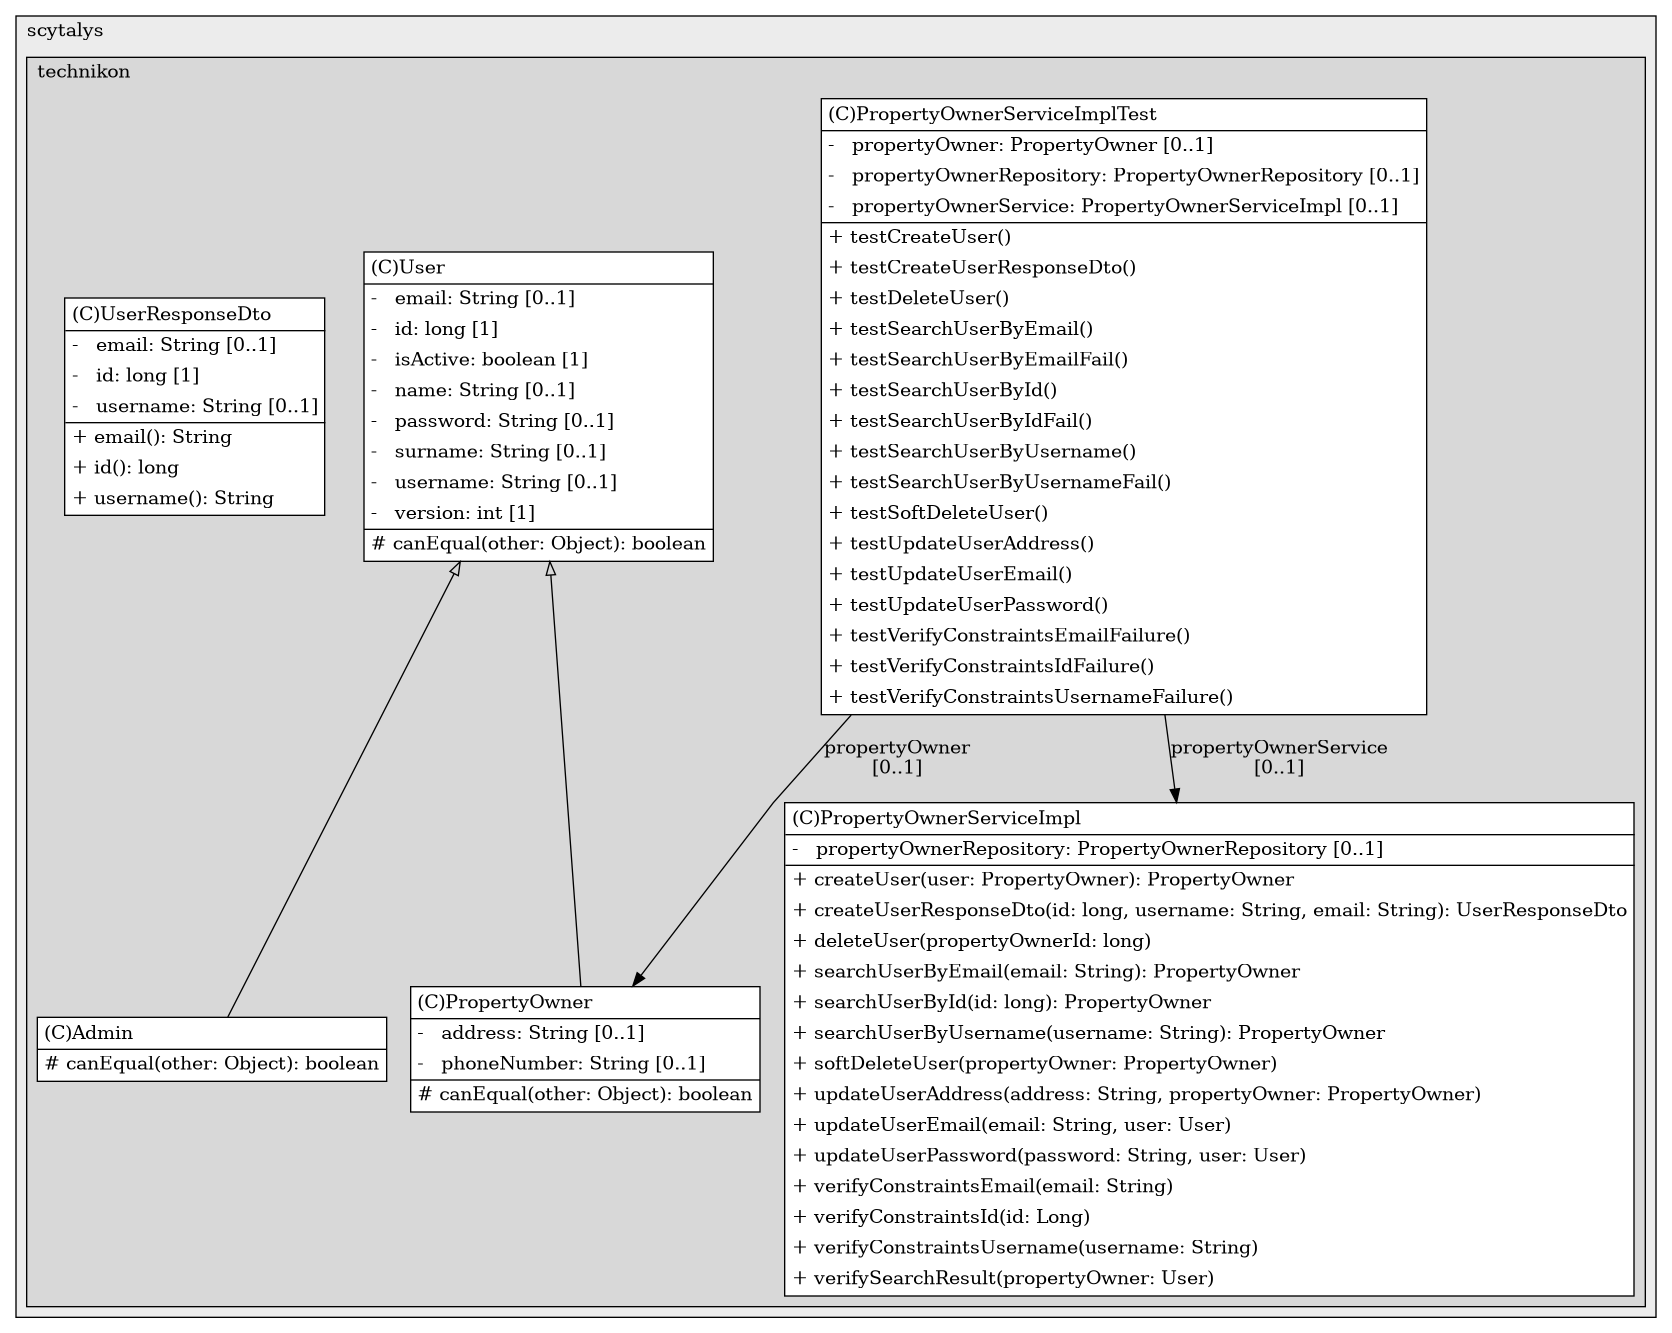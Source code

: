 @startuml

/' diagram meta data start
config=StructureConfiguration;
{
  "projectClassification": {
    "searchMode": "OpenProject", // OpenProject, AllProjects
    "includedProjects": "",
    "pathEndKeywords": "*.impl",
    "isClientPath": "",
    "isClientName": "",
    "isTestPath": "",
    "isTestName": "",
    "isMappingPath": "",
    "isMappingName": "",
    "isDataAccessPath": "",
    "isDataAccessName": "",
    "isDataStructurePath": "",
    "isDataStructureName": "",
    "isInterfaceStructuresPath": "",
    "isInterfaceStructuresName": "",
    "isEntryPointPath": "",
    "isEntryPointName": "",
    "treatFinalFieldsAsMandatory": false
  },
  "graphRestriction": {
    "classPackageExcludeFilter": "",
    "classPackageIncludeFilter": "",
    "classNameExcludeFilter": "",
    "classNameIncludeFilter": "",
    "methodNameExcludeFilter": "",
    "methodNameIncludeFilter": "",
    "removeByInheritance": "", // inheritance/annotation based filtering is done in a second step
    "removeByAnnotation": "",
    "removeByClassPackage": "", // cleanup the graph after inheritance/annotation based filtering is done
    "removeByClassName": "",
    "cutMappings": false,
    "cutEnum": true,
    "cutTests": true,
    "cutClient": true,
    "cutDataAccess": false,
    "cutInterfaceStructures": false,
    "cutDataStructures": false,
    "cutGetterAndSetter": true,
    "cutConstructors": true
  },
  "graphTraversal": {
    "forwardDepth": 6,
    "backwardDepth": 6,
    "classPackageExcludeFilter": "",
    "classPackageIncludeFilter": "",
    "classNameExcludeFilter": "",
    "classNameIncludeFilter": "",
    "methodNameExcludeFilter": "",
    "methodNameIncludeFilter": "",
    "hideMappings": false,
    "hideDataStructures": false,
    "hidePrivateMethods": true,
    "hideInterfaceCalls": true, // indirection: implementation -> interface (is hidden) -> implementation
    "onlyShowApplicationEntryPoints": false, // root node is included
    "useMethodCallsForStructureDiagram": "ForwardOnly" // ForwardOnly, BothDirections, No
  },
  "details": {
    "aggregation": "GroupByClass", // ByClass, GroupByClass, None
    "showClassGenericTypes": true,
    "showMethods": true,
    "showMethodParameterNames": true,
    "showMethodParameterTypes": true,
    "showMethodReturnType": true,
    "showPackageLevels": 2,
    "showDetailedClassStructure": true
  },
  "rootClass": "com.scytalys.technikon.service.impl.PropertyOwnerServiceImplTest",
  "extensionCallbackMethod": "" // qualified.class.name#methodName - signature: public static String method(String)
}
diagram meta data end '/



digraph g {
    rankdir="TB"
    splines=polyline
    

'nodes 
subgraph cluster_197470096 { 
   	label=scytalys
	labeljust=l
	fillcolor="#ececec"
	style=filled
   
   subgraph cluster_882458853 { 
   	label=technikon
	labeljust=l
	fillcolor="#d8d8d8"
	style=filled
   
   Admin25216822[
	label=<<TABLE BORDER="1" CELLBORDER="0" CELLPADDING="4" CELLSPACING="0">
<TR><TD ALIGN="LEFT" >(C)Admin</TD></TR>
<HR/>
<TR><TD ALIGN="LEFT" ># canEqual(other: Object): boolean</TD></TR>
</TABLE>>
	style=filled
	margin=0
	shape=plaintext
	fillcolor="#FFFFFF"
];

PropertyOwner25216822[
	label=<<TABLE BORDER="1" CELLBORDER="0" CELLPADDING="4" CELLSPACING="0">
<TR><TD ALIGN="LEFT" >(C)PropertyOwner</TD></TR>
<HR/>
<TR><TD ALIGN="LEFT" >-   address: String [0..1]</TD></TR>
<TR><TD ALIGN="LEFT" >-   phoneNumber: String [0..1]</TD></TR>
<HR/>
<TR><TD ALIGN="LEFT" ># canEqual(other: Object): boolean</TD></TR>
</TABLE>>
	style=filled
	margin=0
	shape=plaintext
	fillcolor="#FFFFFF"
];

PropertyOwnerServiceImpl124484289[
	label=<<TABLE BORDER="1" CELLBORDER="0" CELLPADDING="4" CELLSPACING="0">
<TR><TD ALIGN="LEFT" >(C)PropertyOwnerServiceImpl</TD></TR>
<HR/>
<TR><TD ALIGN="LEFT" >-   propertyOwnerRepository: PropertyOwnerRepository [0..1]</TD></TR>
<HR/>
<TR><TD ALIGN="LEFT" >+ createUser(user: PropertyOwner): PropertyOwner</TD></TR>
<TR><TD ALIGN="LEFT" >+ createUserResponseDto(id: long, username: String, email: String): UserResponseDto</TD></TR>
<TR><TD ALIGN="LEFT" >+ deleteUser(propertyOwnerId: long)</TD></TR>
<TR><TD ALIGN="LEFT" >+ searchUserByEmail(email: String): PropertyOwner</TD></TR>
<TR><TD ALIGN="LEFT" >+ searchUserById(id: long): PropertyOwner</TD></TR>
<TR><TD ALIGN="LEFT" >+ searchUserByUsername(username: String): PropertyOwner</TD></TR>
<TR><TD ALIGN="LEFT" >+ softDeleteUser(propertyOwner: PropertyOwner)</TD></TR>
<TR><TD ALIGN="LEFT" >+ updateUserAddress(address: String, propertyOwner: PropertyOwner)</TD></TR>
<TR><TD ALIGN="LEFT" >+ updateUserEmail(email: String, user: User)</TD></TR>
<TR><TD ALIGN="LEFT" >+ updateUserPassword(password: String, user: User)</TD></TR>
<TR><TD ALIGN="LEFT" >+ verifyConstraintsEmail(email: String)</TD></TR>
<TR><TD ALIGN="LEFT" >+ verifyConstraintsId(id: Long)</TD></TR>
<TR><TD ALIGN="LEFT" >+ verifyConstraintsUsername(username: String)</TD></TR>
<TR><TD ALIGN="LEFT" >+ verifySearchResult(propertyOwner: User)</TD></TR>
</TABLE>>
	style=filled
	margin=0
	shape=plaintext
	fillcolor="#FFFFFF"
];

PropertyOwnerServiceImplTest124484289[
	label=<<TABLE BORDER="1" CELLBORDER="0" CELLPADDING="4" CELLSPACING="0">
<TR><TD ALIGN="LEFT" >(C)PropertyOwnerServiceImplTest</TD></TR>
<HR/>
<TR><TD ALIGN="LEFT" >-   propertyOwner: PropertyOwner [0..1]</TD></TR>
<TR><TD ALIGN="LEFT" >-   propertyOwnerRepository: PropertyOwnerRepository [0..1]</TD></TR>
<TR><TD ALIGN="LEFT" >-   propertyOwnerService: PropertyOwnerServiceImpl [0..1]</TD></TR>
<HR/>
<TR><TD ALIGN="LEFT" >+ testCreateUser()</TD></TR>
<TR><TD ALIGN="LEFT" >+ testCreateUserResponseDto()</TD></TR>
<TR><TD ALIGN="LEFT" >+ testDeleteUser()</TD></TR>
<TR><TD ALIGN="LEFT" >+ testSearchUserByEmail()</TD></TR>
<TR><TD ALIGN="LEFT" >+ testSearchUserByEmailFail()</TD></TR>
<TR><TD ALIGN="LEFT" >+ testSearchUserById()</TD></TR>
<TR><TD ALIGN="LEFT" >+ testSearchUserByIdFail()</TD></TR>
<TR><TD ALIGN="LEFT" >+ testSearchUserByUsername()</TD></TR>
<TR><TD ALIGN="LEFT" >+ testSearchUserByUsernameFail()</TD></TR>
<TR><TD ALIGN="LEFT" >+ testSoftDeleteUser()</TD></TR>
<TR><TD ALIGN="LEFT" >+ testUpdateUserAddress()</TD></TR>
<TR><TD ALIGN="LEFT" >+ testUpdateUserEmail()</TD></TR>
<TR><TD ALIGN="LEFT" >+ testUpdateUserPassword()</TD></TR>
<TR><TD ALIGN="LEFT" >+ testVerifyConstraintsEmailFailure()</TD></TR>
<TR><TD ALIGN="LEFT" >+ testVerifyConstraintsIdFailure()</TD></TR>
<TR><TD ALIGN="LEFT" >+ testVerifyConstraintsUsernameFailure()</TD></TR>
</TABLE>>
	style=filled
	margin=0
	shape=plaintext
	fillcolor="#FFFFFF"
];

User25216822[
	label=<<TABLE BORDER="1" CELLBORDER="0" CELLPADDING="4" CELLSPACING="0">
<TR><TD ALIGN="LEFT" >(C)User</TD></TR>
<HR/>
<TR><TD ALIGN="LEFT" >-   email: String [0..1]</TD></TR>
<TR><TD ALIGN="LEFT" >-   id: long [1]</TD></TR>
<TR><TD ALIGN="LEFT" >-   isActive: boolean [1]</TD></TR>
<TR><TD ALIGN="LEFT" >-   name: String [0..1]</TD></TR>
<TR><TD ALIGN="LEFT" >-   password: String [0..1]</TD></TR>
<TR><TD ALIGN="LEFT" >-   surname: String [0..1]</TD></TR>
<TR><TD ALIGN="LEFT" >-   username: String [0..1]</TD></TR>
<TR><TD ALIGN="LEFT" >-   version: int [1]</TD></TR>
<HR/>
<TR><TD ALIGN="LEFT" ># canEqual(other: Object): boolean</TD></TR>
</TABLE>>
	style=filled
	margin=0
	shape=plaintext
	fillcolor="#FFFFFF"
];

UserResponseDto686682215[
	label=<<TABLE BORDER="1" CELLBORDER="0" CELLPADDING="4" CELLSPACING="0">
<TR><TD ALIGN="LEFT" >(C)UserResponseDto</TD></TR>
<HR/>
<TR><TD ALIGN="LEFT" >-   email: String [0..1]</TD></TR>
<TR><TD ALIGN="LEFT" >-   id: long [1]</TD></TR>
<TR><TD ALIGN="LEFT" >-   username: String [0..1]</TD></TR>
<HR/>
<TR><TD ALIGN="LEFT" >+ email(): String</TD></TR>
<TR><TD ALIGN="LEFT" >+ id(): long</TD></TR>
<TR><TD ALIGN="LEFT" >+ username(): String</TD></TR>
</TABLE>>
	style=filled
	margin=0
	shape=plaintext
	fillcolor="#FFFFFF"
];
} 
} 

'edges    
PropertyOwnerServiceImplTest124484289 -> PropertyOwner25216822[label="propertyOwner
[0..1]"];
PropertyOwnerServiceImplTest124484289 -> PropertyOwnerServiceImpl124484289[label="propertyOwnerService
[0..1]"];
User25216822 -> Admin25216822[arrowhead=none, arrowtail=empty, dir=both];
User25216822 -> PropertyOwner25216822[arrowhead=none, arrowtail=empty, dir=both];
    
}
@enduml